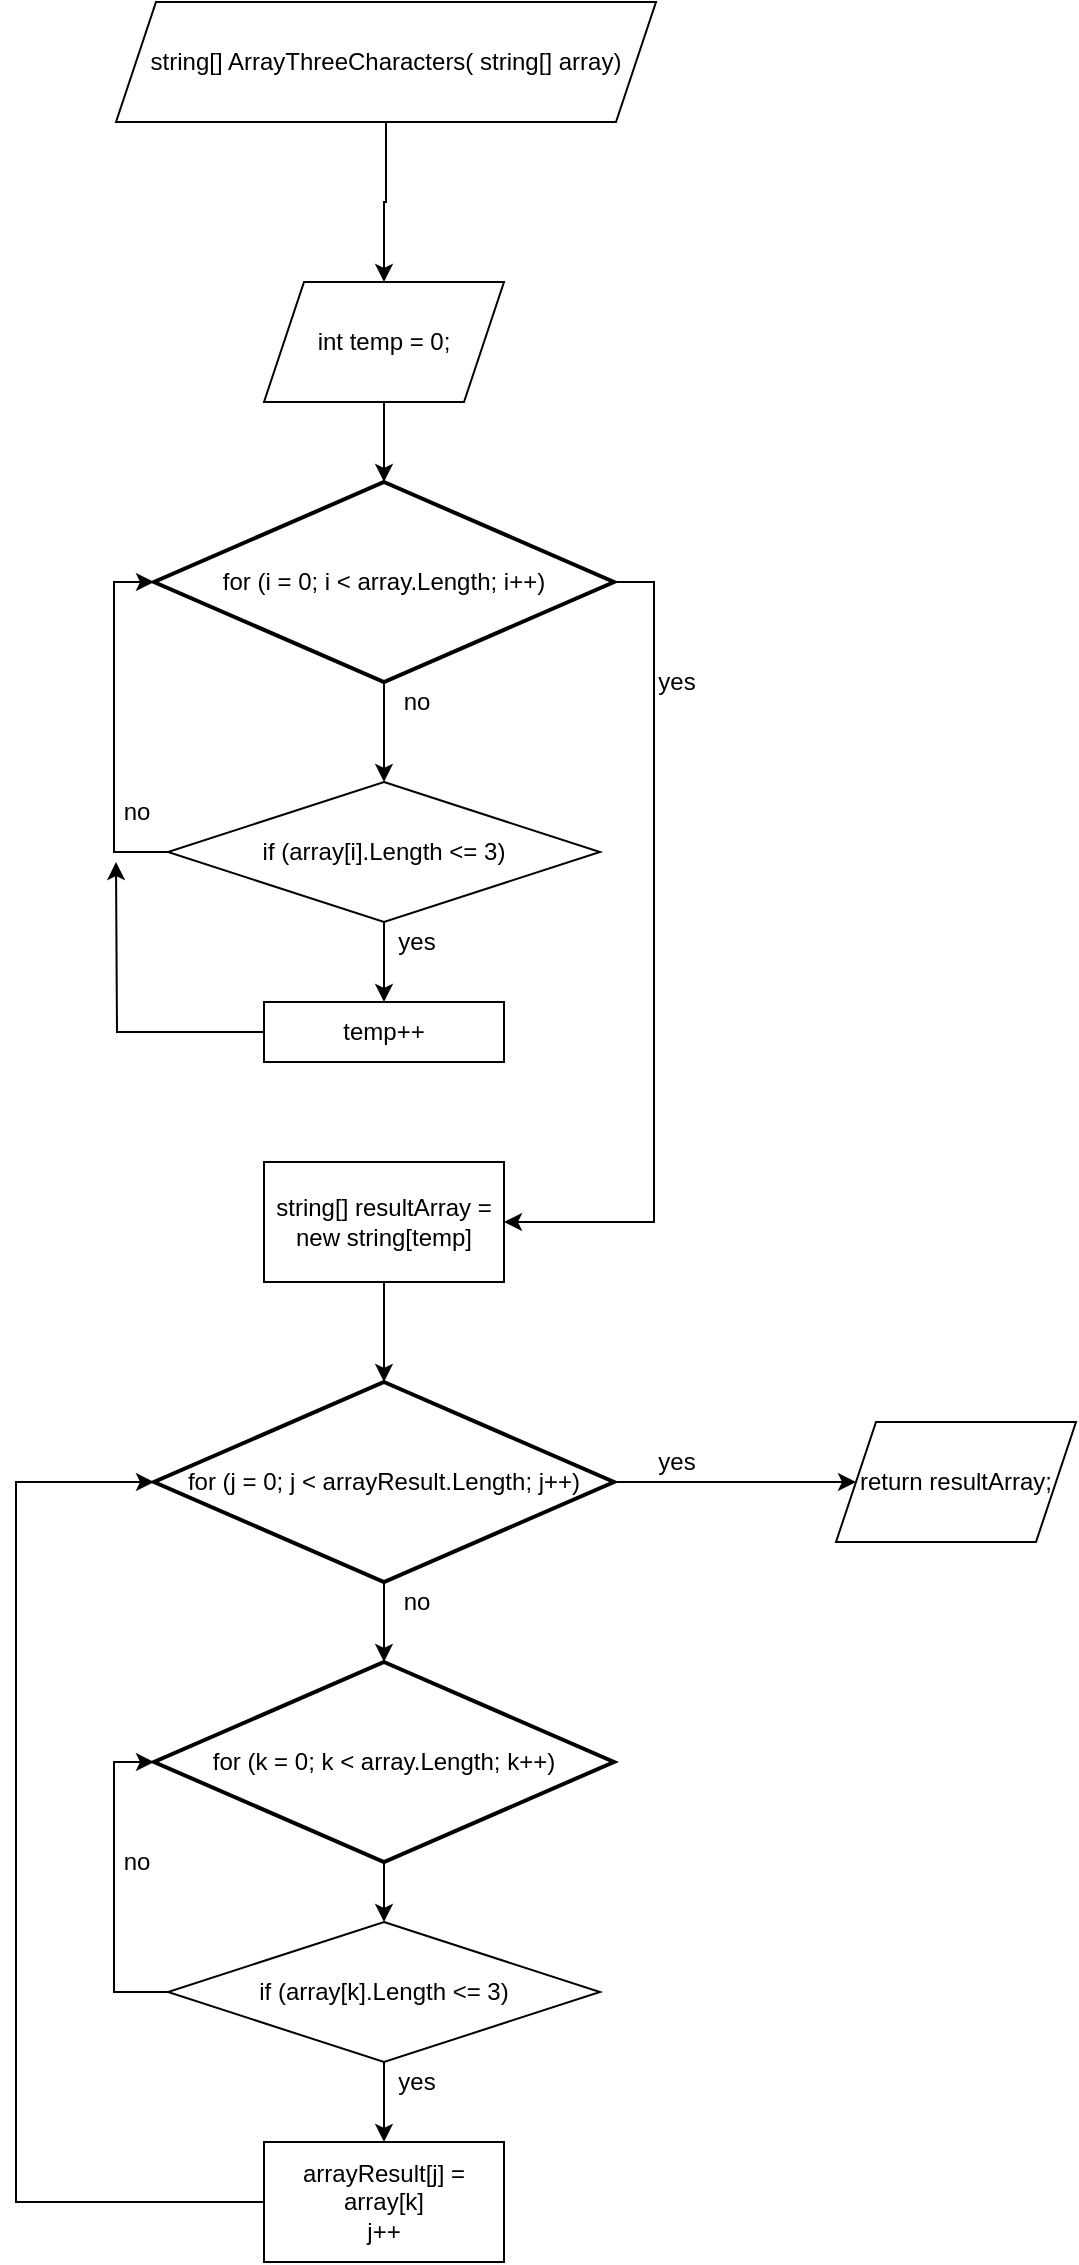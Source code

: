 <mxfile version="20.3.0" type="device"><diagram id="EvYaRJ9xpG9UQFuy3N5J" name="Страница 1"><mxGraphModel dx="529" dy="865" grid="1" gridSize="10" guides="1" tooltips="1" connect="1" arrows="1" fold="1" page="1" pageScale="1" pageWidth="1169" pageHeight="1654" math="0" shadow="0"><root><mxCell id="0"/><mxCell id="1" parent="0"/><mxCell id="Tevde_xN6mr34BiXh9mD-15" style="edgeStyle=orthogonalEdgeStyle;rounded=0;orthogonalLoop=1;jettySize=auto;html=1;exitX=0.5;exitY=1;exitDx=0;exitDy=0;exitPerimeter=0;entryX=0.5;entryY=0;entryDx=0;entryDy=0;" parent="1" source="Tevde_xN6mr34BiXh9mD-5" target="Tevde_xN6mr34BiXh9mD-14" edge="1"><mxGeometry relative="1" as="geometry"/></mxCell><mxCell id="Tevde_xN6mr34BiXh9mD-24" style="edgeStyle=orthogonalEdgeStyle;rounded=0;orthogonalLoop=1;jettySize=auto;html=1;exitX=1;exitY=0.5;exitDx=0;exitDy=0;exitPerimeter=0;entryX=1;entryY=0.5;entryDx=0;entryDy=0;strokeColor=default;" parent="1" source="Tevde_xN6mr34BiXh9mD-5" target="Tevde_xN6mr34BiXh9mD-23" edge="1"><mxGeometry relative="1" as="geometry"/></mxCell><mxCell id="Tevde_xN6mr34BiXh9mD-5" value="for (i = 0; i &amp;lt; array.Length; i++)" style="strokeWidth=2;html=1;shape=mxgraph.flowchart.decision;whiteSpace=wrap;" parent="1" vertex="1"><mxGeometry x="299" y="260" width="230" height="100" as="geometry"/></mxCell><mxCell id="Tevde_xN6mr34BiXh9mD-13" style="edgeStyle=orthogonalEdgeStyle;rounded=0;orthogonalLoop=1;jettySize=auto;html=1;exitX=0.5;exitY=1;exitDx=0;exitDy=0;entryX=0.5;entryY=0;entryDx=0;entryDy=0;entryPerimeter=0;" parent="1" source="Tevde_xN6mr34BiXh9mD-11" target="Tevde_xN6mr34BiXh9mD-5" edge="1"><mxGeometry relative="1" as="geometry"/></mxCell><mxCell id="Tevde_xN6mr34BiXh9mD-11" value="int temp = 0;" style="shape=parallelogram;perimeter=parallelogramPerimeter;whiteSpace=wrap;html=1;fixedSize=1;" parent="1" vertex="1"><mxGeometry x="354" y="160" width="120" height="60" as="geometry"/></mxCell><mxCell id="Tevde_xN6mr34BiXh9mD-17" style="edgeStyle=orthogonalEdgeStyle;rounded=0;orthogonalLoop=1;jettySize=auto;html=1;exitX=0.5;exitY=1;exitDx=0;exitDy=0;entryX=0.5;entryY=0;entryDx=0;entryDy=0;" parent="1" source="Tevde_xN6mr34BiXh9mD-14" target="Tevde_xN6mr34BiXh9mD-16" edge="1"><mxGeometry relative="1" as="geometry"/></mxCell><mxCell id="Tevde_xN6mr34BiXh9mD-19" style="edgeStyle=orthogonalEdgeStyle;rounded=0;orthogonalLoop=1;jettySize=auto;html=1;exitX=0;exitY=0.5;exitDx=0;exitDy=0;entryX=0;entryY=0.5;entryDx=0;entryDy=0;entryPerimeter=0;" parent="1" source="Tevde_xN6mr34BiXh9mD-14" target="Tevde_xN6mr34BiXh9mD-5" edge="1"><mxGeometry relative="1" as="geometry"/></mxCell><mxCell id="Tevde_xN6mr34BiXh9mD-14" value="if (array[i].Length &amp;lt;= 3)" style="rhombus;whiteSpace=wrap;html=1;" parent="1" vertex="1"><mxGeometry x="306" y="410" width="216" height="70" as="geometry"/></mxCell><mxCell id="Tevde_xN6mr34BiXh9mD-21" style="rounded=0;orthogonalLoop=1;jettySize=auto;html=1;exitX=0;exitY=0.5;exitDx=0;exitDy=0;strokeColor=default;edgeStyle=orthogonalEdgeStyle;" parent="1" source="Tevde_xN6mr34BiXh9mD-16" edge="1"><mxGeometry relative="1" as="geometry"><mxPoint x="280" y="450" as="targetPoint"/></mxGeometry></mxCell><mxCell id="Tevde_xN6mr34BiXh9mD-16" value="temp++" style="rounded=0;whiteSpace=wrap;html=1;" parent="1" vertex="1"><mxGeometry x="354" y="520" width="120" height="30" as="geometry"/></mxCell><mxCell id="Tevde_xN6mr34BiXh9mD-18" value="yes" style="text;html=1;align=center;verticalAlign=middle;resizable=0;points=[];autosize=1;strokeColor=none;fillColor=none;" parent="1" vertex="1"><mxGeometry x="410" y="475" width="40" height="30" as="geometry"/></mxCell><mxCell id="Tevde_xN6mr34BiXh9mD-20" value="no" style="text;html=1;align=center;verticalAlign=middle;resizable=0;points=[];autosize=1;strokeColor=none;fillColor=none;" parent="1" vertex="1"><mxGeometry x="270" y="410" width="40" height="30" as="geometry"/></mxCell><mxCell id="Tevde_xN6mr34BiXh9mD-22" value="no" style="text;html=1;align=center;verticalAlign=middle;resizable=0;points=[];autosize=1;strokeColor=none;fillColor=none;" parent="1" vertex="1"><mxGeometry x="410" y="355" width="40" height="30" as="geometry"/></mxCell><mxCell id="Tevde_xN6mr34BiXh9mD-38" style="edgeStyle=orthogonalEdgeStyle;rounded=0;orthogonalLoop=1;jettySize=auto;html=1;exitX=0.5;exitY=1;exitDx=0;exitDy=0;entryX=0.5;entryY=0;entryDx=0;entryDy=0;entryPerimeter=0;strokeColor=default;" parent="1" source="Tevde_xN6mr34BiXh9mD-23" target="Tevde_xN6mr34BiXh9mD-34" edge="1"><mxGeometry relative="1" as="geometry"/></mxCell><mxCell id="Tevde_xN6mr34BiXh9mD-23" value="string[] resultArray = new string[temp]" style="rounded=0;whiteSpace=wrap;html=1;" parent="1" vertex="1"><mxGeometry x="354" y="600" width="120" height="60" as="geometry"/></mxCell><mxCell id="Tevde_xN6mr34BiXh9mD-25" value="yes" style="text;html=1;align=center;verticalAlign=middle;resizable=0;points=[];autosize=1;strokeColor=none;fillColor=none;" parent="1" vertex="1"><mxGeometry x="540" y="345" width="40" height="30" as="geometry"/></mxCell><mxCell id="Tevde_xN6mr34BiXh9mD-41" style="edgeStyle=orthogonalEdgeStyle;rounded=0;orthogonalLoop=1;jettySize=auto;html=1;exitX=0.5;exitY=1;exitDx=0;exitDy=0;exitPerimeter=0;entryX=0.5;entryY=0;entryDx=0;entryDy=0;strokeColor=default;" parent="1" source="Tevde_xN6mr34BiXh9mD-26" target="Tevde_xN6mr34BiXh9mD-28" edge="1"><mxGeometry relative="1" as="geometry"/></mxCell><mxCell id="Tevde_xN6mr34BiXh9mD-26" value="for (k = 0; k &amp;lt; array.Length; k++)" style="strokeWidth=2;html=1;shape=mxgraph.flowchart.decision;whiteSpace=wrap;" parent="1" vertex="1"><mxGeometry x="299" y="850" width="230" height="100" as="geometry"/></mxCell><mxCell id="Tevde_xN6mr34BiXh9mD-42" style="edgeStyle=orthogonalEdgeStyle;rounded=0;orthogonalLoop=1;jettySize=auto;html=1;exitX=0.5;exitY=1;exitDx=0;exitDy=0;entryX=0.5;entryY=0;entryDx=0;entryDy=0;strokeColor=default;" parent="1" source="Tevde_xN6mr34BiXh9mD-28" target="Tevde_xN6mr34BiXh9mD-36" edge="1"><mxGeometry relative="1" as="geometry"/></mxCell><mxCell id="Tevde_xN6mr34BiXh9mD-43" style="edgeStyle=orthogonalEdgeStyle;rounded=0;orthogonalLoop=1;jettySize=auto;html=1;exitX=0;exitY=0.5;exitDx=0;exitDy=0;entryX=0;entryY=0.5;entryDx=0;entryDy=0;entryPerimeter=0;strokeColor=default;" parent="1" source="Tevde_xN6mr34BiXh9mD-28" target="Tevde_xN6mr34BiXh9mD-26" edge="1"><mxGeometry relative="1" as="geometry"/></mxCell><mxCell id="Tevde_xN6mr34BiXh9mD-28" value="if (array[k].Length &amp;lt;= 3)" style="rhombus;whiteSpace=wrap;html=1;" parent="1" vertex="1"><mxGeometry x="306" y="980" width="216" height="70" as="geometry"/></mxCell><mxCell id="Tevde_xN6mr34BiXh9mD-47" style="edgeStyle=orthogonalEdgeStyle;rounded=0;orthogonalLoop=1;jettySize=auto;html=1;exitX=0.5;exitY=1;exitDx=0;exitDy=0;exitPerimeter=0;entryX=0.5;entryY=0;entryDx=0;entryDy=0;entryPerimeter=0;strokeColor=default;" parent="1" source="Tevde_xN6mr34BiXh9mD-34" target="Tevde_xN6mr34BiXh9mD-26" edge="1"><mxGeometry relative="1" as="geometry"/></mxCell><mxCell id="Tevde_xN6mr34BiXh9mD-50" style="edgeStyle=orthogonalEdgeStyle;rounded=0;orthogonalLoop=1;jettySize=auto;html=1;exitX=1;exitY=0.5;exitDx=0;exitDy=0;exitPerimeter=0;entryX=0;entryY=0.5;entryDx=0;entryDy=0;strokeColor=default;" parent="1" source="Tevde_xN6mr34BiXh9mD-34" target="Tevde_xN6mr34BiXh9mD-49" edge="1"><mxGeometry relative="1" as="geometry"/></mxCell><mxCell id="Tevde_xN6mr34BiXh9mD-34" value="for (j = 0; j &amp;lt; arrayResult.Length; j++)" style="strokeWidth=2;html=1;shape=mxgraph.flowchart.decision;whiteSpace=wrap;" parent="1" vertex="1"><mxGeometry x="299" y="710" width="230" height="100" as="geometry"/></mxCell><mxCell id="Tevde_xN6mr34BiXh9mD-46" style="edgeStyle=orthogonalEdgeStyle;rounded=0;orthogonalLoop=1;jettySize=auto;html=1;exitX=0;exitY=0.5;exitDx=0;exitDy=0;strokeColor=default;entryX=0;entryY=0.5;entryDx=0;entryDy=0;entryPerimeter=0;" parent="1" source="Tevde_xN6mr34BiXh9mD-36" target="Tevde_xN6mr34BiXh9mD-34" edge="1"><mxGeometry relative="1" as="geometry"><mxPoint x="200" y="760" as="targetPoint"/><Array as="points"><mxPoint x="230" y="1120"/><mxPoint x="230" y="760"/></Array></mxGeometry></mxCell><mxCell id="Tevde_xN6mr34BiXh9mD-36" value="arrayResult[j] = array[k]&lt;br&gt;j++" style="rounded=0;whiteSpace=wrap;html=1;" parent="1" vertex="1"><mxGeometry x="354" y="1090" width="120" height="60" as="geometry"/></mxCell><mxCell id="Tevde_xN6mr34BiXh9mD-44" value="yes" style="text;html=1;align=center;verticalAlign=middle;resizable=0;points=[];autosize=1;strokeColor=none;fillColor=none;" parent="1" vertex="1"><mxGeometry x="410" y="1045" width="40" height="30" as="geometry"/></mxCell><mxCell id="Tevde_xN6mr34BiXh9mD-45" value="no" style="text;html=1;align=center;verticalAlign=middle;resizable=0;points=[];autosize=1;strokeColor=none;fillColor=none;" parent="1" vertex="1"><mxGeometry x="270" y="935" width="40" height="30" as="geometry"/></mxCell><mxCell id="Tevde_xN6mr34BiXh9mD-48" value="no" style="text;html=1;align=center;verticalAlign=middle;resizable=0;points=[];autosize=1;strokeColor=none;fillColor=none;" parent="1" vertex="1"><mxGeometry x="410" y="805" width="40" height="30" as="geometry"/></mxCell><mxCell id="Tevde_xN6mr34BiXh9mD-49" value="return resultArray;" style="shape=parallelogram;perimeter=parallelogramPerimeter;whiteSpace=wrap;html=1;fixedSize=1;" parent="1" vertex="1"><mxGeometry x="640" y="730" width="120" height="60" as="geometry"/></mxCell><mxCell id="Tevde_xN6mr34BiXh9mD-52" style="edgeStyle=orthogonalEdgeStyle;rounded=0;orthogonalLoop=1;jettySize=auto;html=1;exitX=0.5;exitY=1;exitDx=0;exitDy=0;strokeColor=default;" parent="1" source="Tevde_xN6mr34BiXh9mD-51" target="Tevde_xN6mr34BiXh9mD-11" edge="1"><mxGeometry relative="1" as="geometry"/></mxCell><mxCell id="Tevde_xN6mr34BiXh9mD-51" value="string[] ArrayThreeCharacters( string[] array)" style="shape=parallelogram;perimeter=parallelogramPerimeter;whiteSpace=wrap;html=1;fixedSize=1;" parent="1" vertex="1"><mxGeometry x="280" y="20" width="270" height="60" as="geometry"/></mxCell><mxCell id="h4Ccq2NavPGBibzGI3G4-1" value="yes" style="text;html=1;align=center;verticalAlign=middle;resizable=0;points=[];autosize=1;strokeColor=none;fillColor=none;" vertex="1" parent="1"><mxGeometry x="540" y="735" width="40" height="30" as="geometry"/></mxCell></root></mxGraphModel></diagram></mxfile>